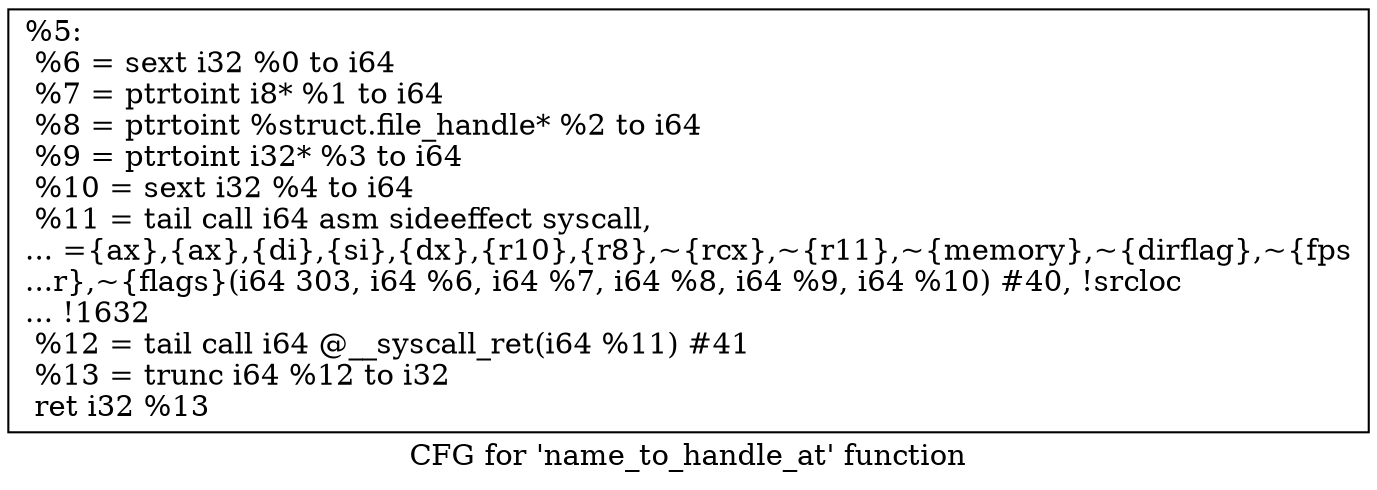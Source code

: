 digraph "CFG for 'name_to_handle_at' function" {
	label="CFG for 'name_to_handle_at' function";

	Node0x1ffa000 [shape=record,label="{%5:\l  %6 = sext i32 %0 to i64\l  %7 = ptrtoint i8* %1 to i64\l  %8 = ptrtoint %struct.file_handle* %2 to i64\l  %9 = ptrtoint i32* %3 to i64\l  %10 = sext i32 %4 to i64\l  %11 = tail call i64 asm sideeffect syscall,\l... =\{ax\},\{ax\},\{di\},\{si\},\{dx\},\{r10\},\{r8\},~\{rcx\},~\{r11\},~\{memory\},~\{dirflag\},~\{fps\l...r\},~\{flags\}(i64 303, i64 %6, i64 %7, i64 %8, i64 %9, i64 %10) #40, !srcloc\l... !1632\l  %12 = tail call i64 @__syscall_ret(i64 %11) #41\l  %13 = trunc i64 %12 to i32\l  ret i32 %13\l}"];
}
